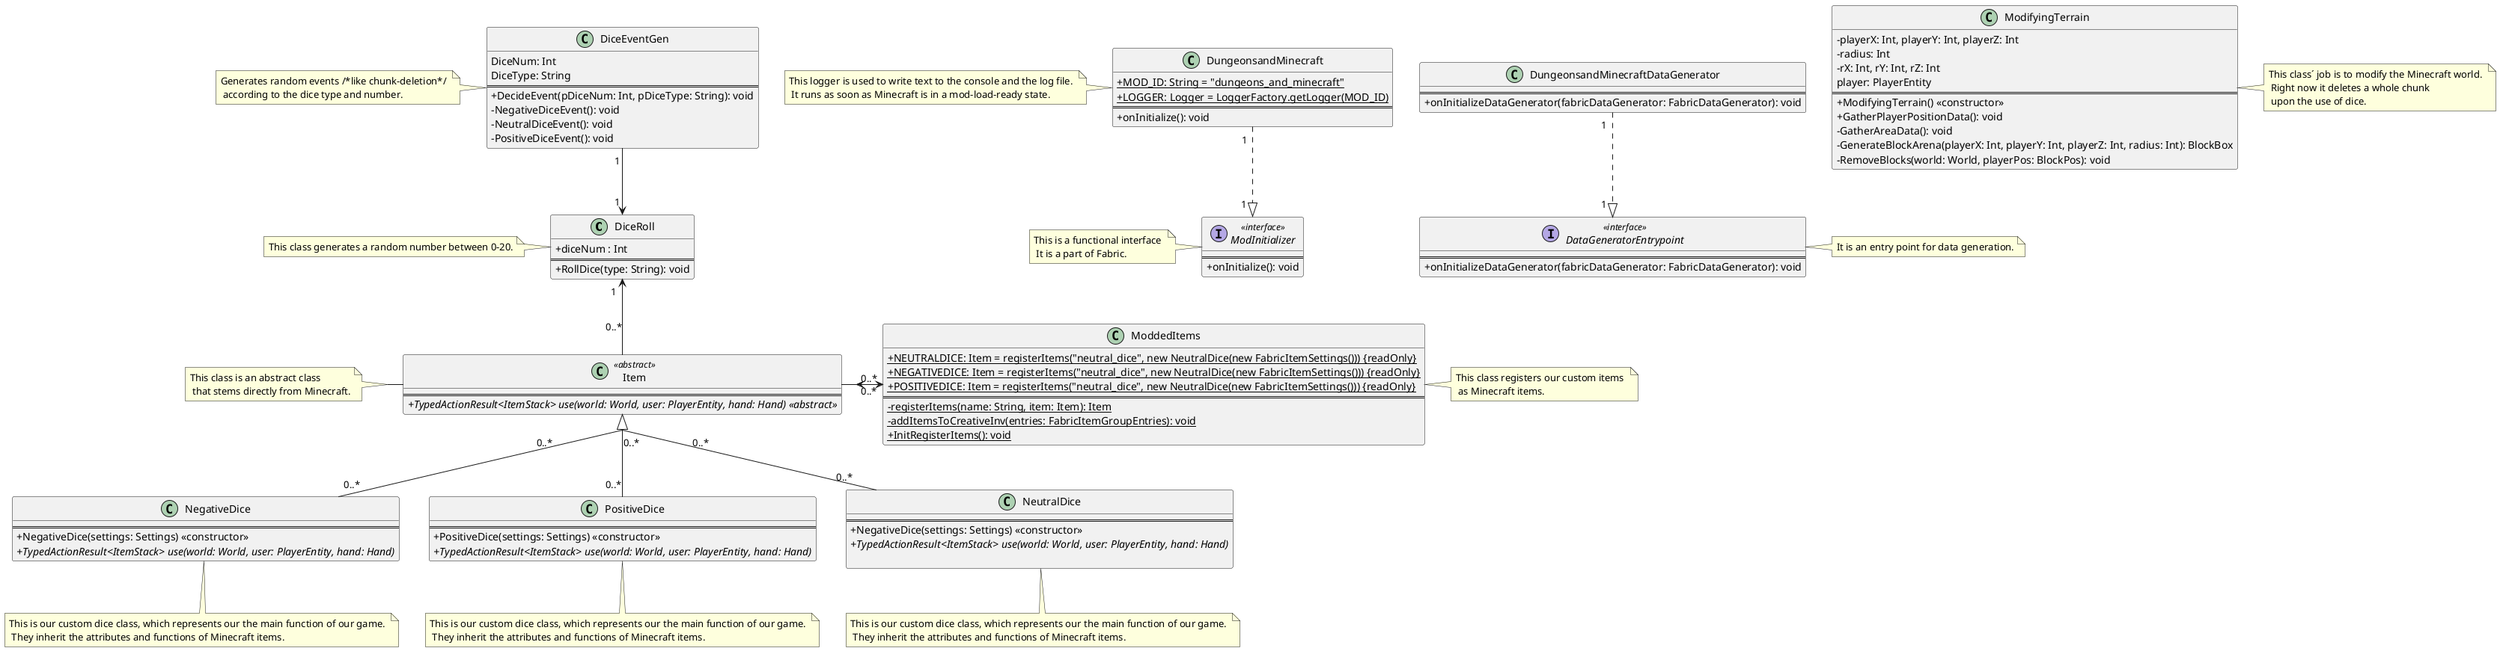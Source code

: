 @startuml
skinparam classAttributeIconSize 0
skinparam groupInheritance 3

class DiceRoll {
+ diceNum : Int
==
+ RollDice(type: String): void
}

abstract class Item <<abstract>> {
==
+ {abstract} TypedActionResult<ItemStack> use(world: World, user: PlayerEntity, hand: Hand) <<abstract>>
}

class NegativeDice {
==
+ NegativeDice(settings: Settings) <<constructor>>
+ {abstract} TypedActionResult<ItemStack> use(world: World, user: PlayerEntity, hand: Hand)
}

class PositiveDice {
==
+ PositiveDice(settings: Settings) <<constructor>>
+ {abstract} TypedActionResult<ItemStack> use(world: World, user: PlayerEntity, hand: Hand)
}

class NeutralDice {
==
+ NegativeDice(settings: Settings) <<constructor>>
+ {abstract} TypedActionResult<ItemStack> use(world: World, user: PlayerEntity, hand: Hand)

}

class ModdedItems {
+ {field} {static} NEUTRALDICE: Item = registerItems("neutral_dice", new NeutralDice(new FabricItemSettings())) {readOnly}
+ {field} {static} NEGATIVEDICE: Item = registerItems("neutral_dice", new NeutralDice(new FabricItemSettings())) {readOnly}
+ {field} {static} POSITIVEDICE: Item = registerItems("neutral_dice", new NeutralDice(new FabricItemSettings())) {readOnly}
==
- {static} registerItems(name: String, item: Item): Item
- {static} addItemsToCreativeInv(entries: FabricItemGroupEntries): void
+ {static} InitRegisterItems(): void
}

interface ModInitializer <<interface>> {
==
+ onInitialize(): void
}

class DungeonsandMinecraft {
+ {field} {static} MOD_ID: String = "dungeons_and_minecraft"
+ {field} {static} LOGGER: Logger = LoggerFactory.getLogger(MOD_ID)
==
+ onInitialize(): void
}

interface DataGeneratorEntrypoint <<interface>> {
==
+ onInitializeDataGenerator(fabricDataGenerator: FabricDataGenerator): void
}

class DungeonsandMinecraftDataGenerator {
==
+ onInitializeDataGenerator(fabricDataGenerator: FabricDataGenerator): void
}

class ModifyingTerrain {
- {field} playerX: Int, playerY: Int, playerZ: Int
- {field} radius: Int
- {field} rX: Int, rY: Int, rZ: Int
{field} player: PlayerEntity
==
+ ModifyingTerrain() <<constructor>>
+ GatherPlayerPositionData(): void
- GatherAreaData(): void
- GenerateBlockArena(playerX: Int, playerY: Int, playerZ: Int, radius: Int): BlockBox
- RemoveBlocks(world: World, playerPos: BlockPos): void
}

class DiceEventGen {
{field} DiceNum: Int
{field} DiceType: String
==
+ DecideEvent(pDiceNum: Int, pDiceType: String): void
- NegativeDiceEvent(): void
- NeutralDiceEvent(): void
- PositiveDiceEvent(): void
}

Item "0..*                          "   <|-- "0..*" NegativeDice
Item "0..*"                             <|-- "0..*" PositiveDice
Item "                          0..*"   <|-- "0..*" NeutralDice

Item "0..*" <-right-> " 0..*" ModdedItems

DiceRoll "1  " <-- "0..*" Item

DungeonsandMinecraft "1  " ..|> "1  " ModInitializer

DungeonsandMinecraftDataGenerator "1  " ..|> "1  " DataGeneratorEntrypoint

DiceEventGen "1 " --> "1 " DiceRoll

class DiceRoll
note left: This class generates a random number between 0-20.

class Item
note left: This class is an abstract class \n that stems directly from Minecraft.

note bottom of PositiveDice: This is our custom dice class, which represents our the main function of our game. \n They inherit the attributes and functions of Minecraft items.
note bottom of NegativeDice: This is our custom dice class, which represents our the main function of our game. \n They inherit the attributes and functions of Minecraft items.
note bottom of NeutralDice: This is our custom dice class, which represents our the main function of our game. \n They inherit the attributes and functions of Minecraft items.

class ModdedItems
note right: This class registers our custom items \n as Minecraft items.

interface ModInitializer
note left: This is a functional interface \n It is a part of Fabric.

class DungeonsandMinecraft
note left: This logger is used to write text to the console and the log file. \n It runs as soon as Minecraft is in a mod-load-ready state.

interface DataGeneratorEntrypoint
note right: It is an entry point for data generation.

class ModifyingTerrain
note right: This class´ job is to modify the Minecraft world. \n Right now it deletes a whole chunk \n upon the use of dice.

class DiceEventGen
note left: Generates random events /*like chunk-deletion*/ \n according to the dice type and number.

@enduml